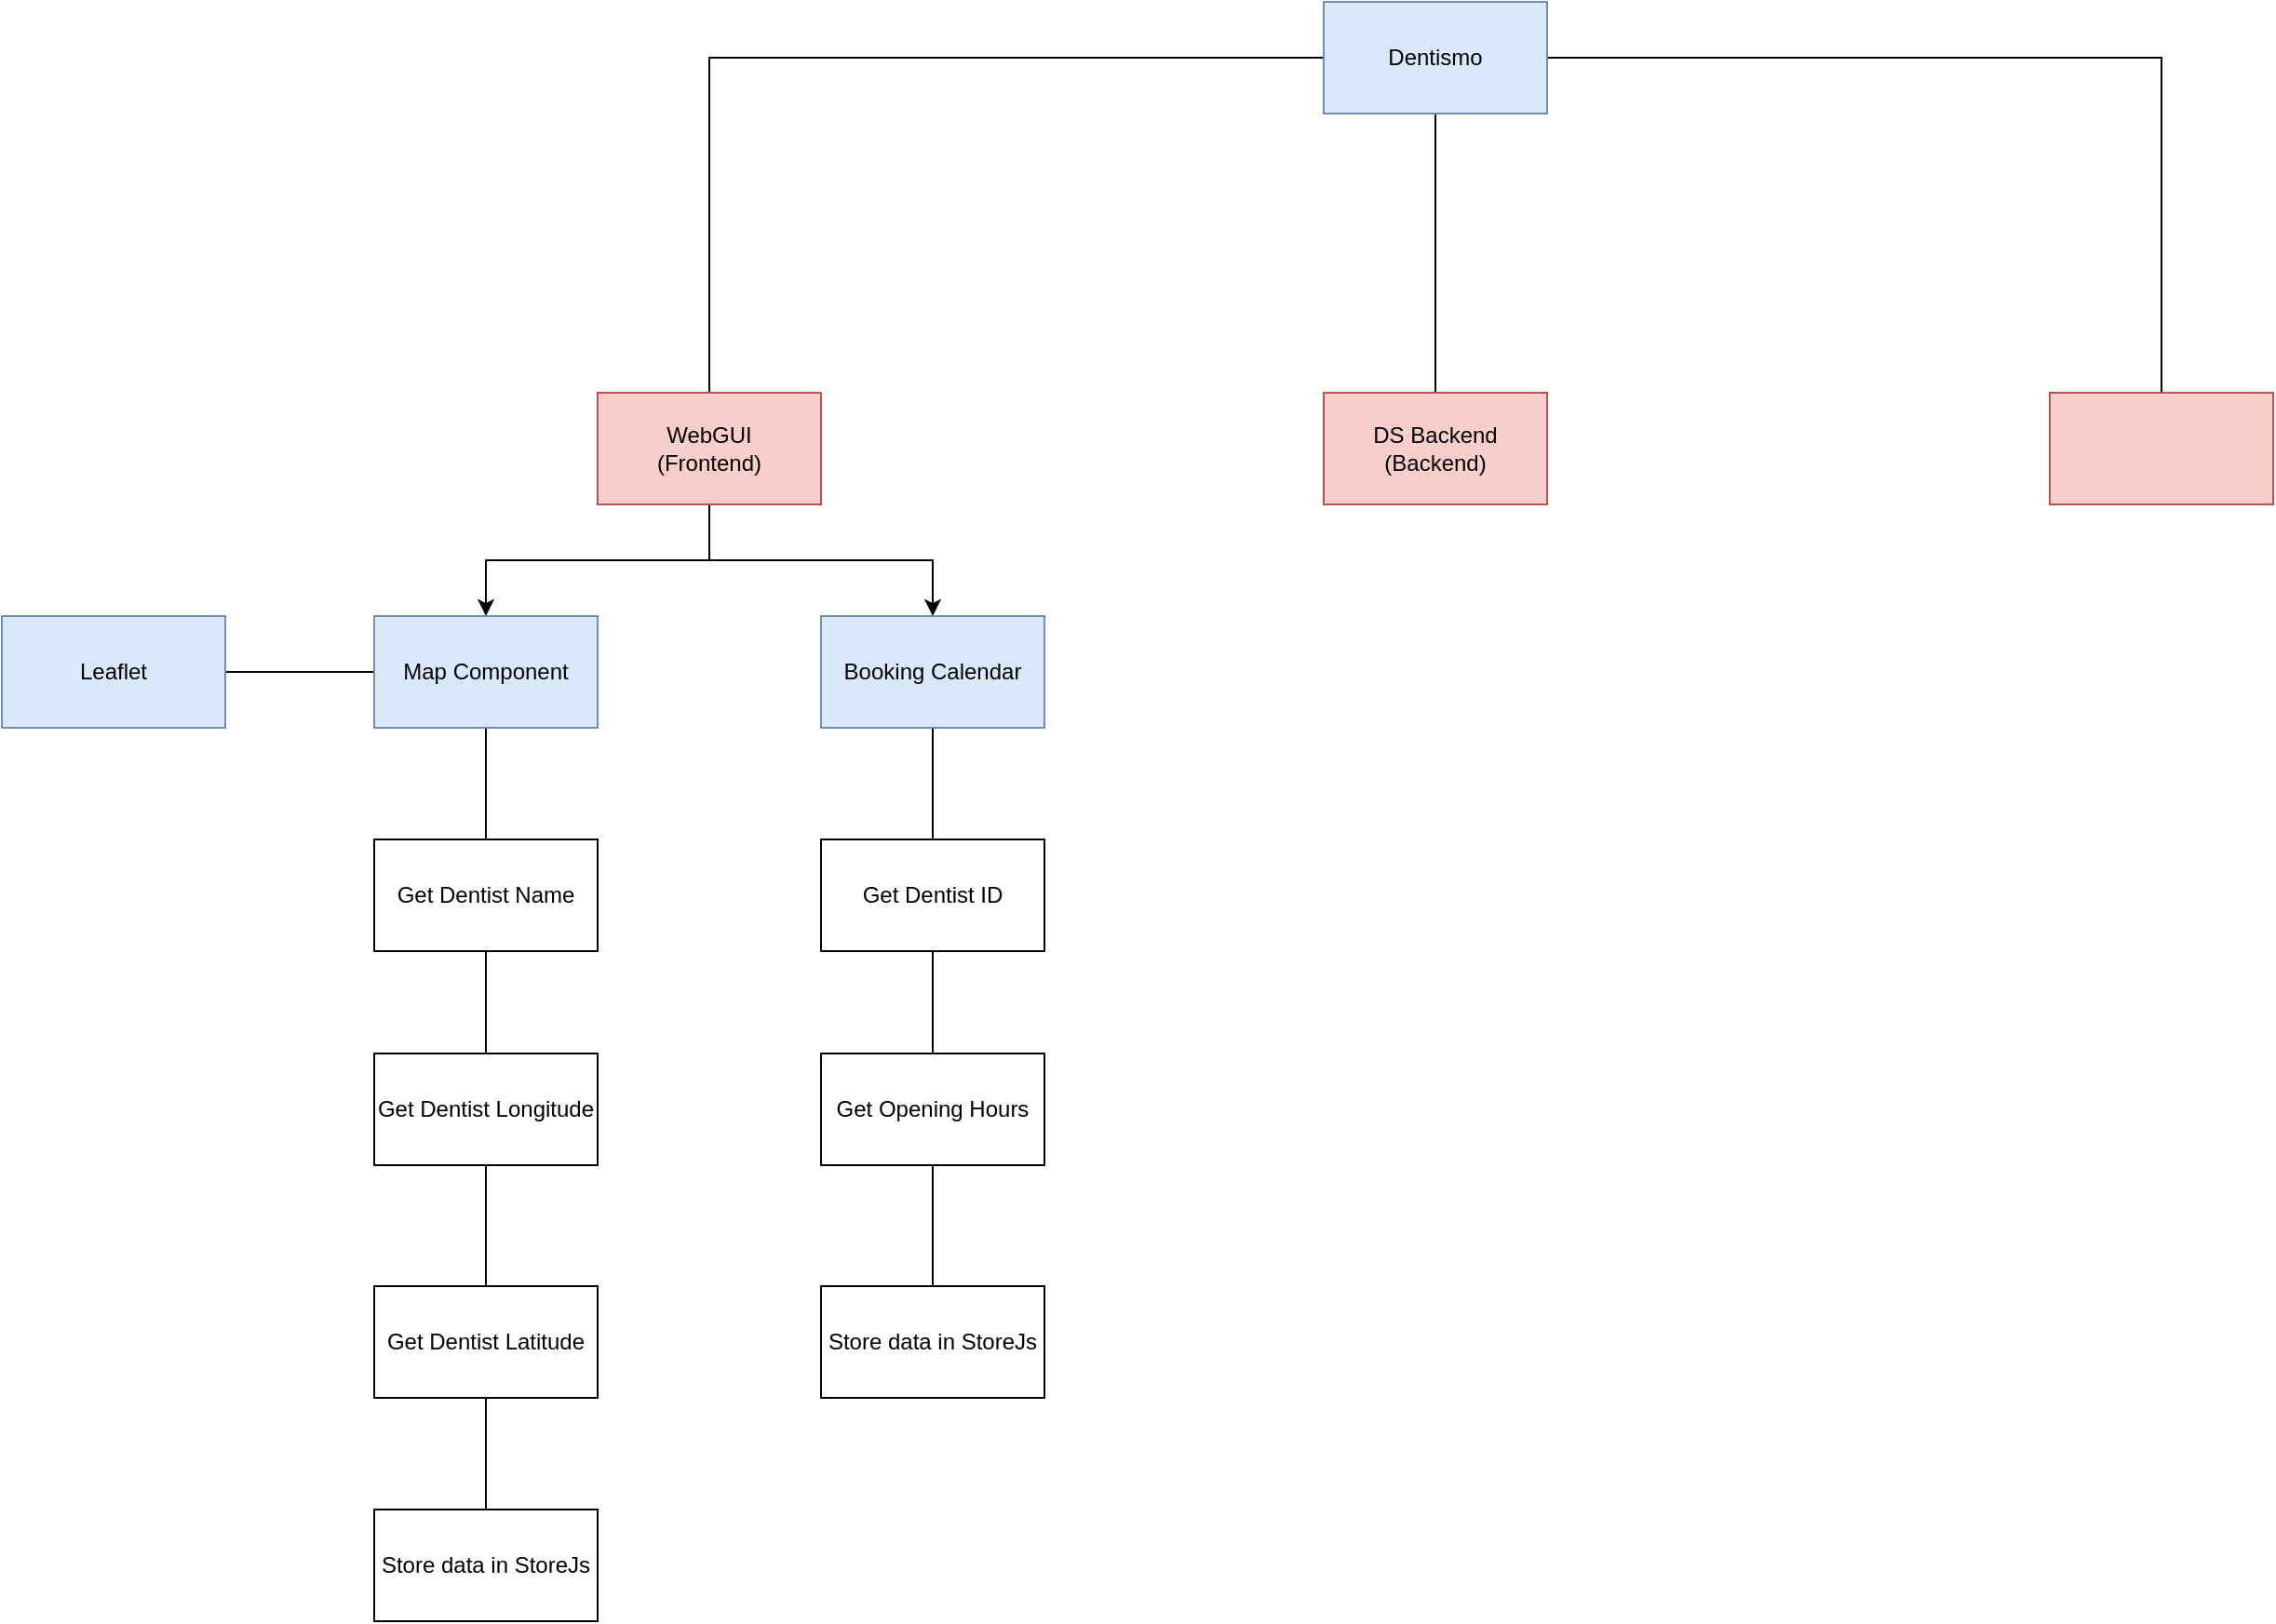 <mxfile version="16.0.2" type="device"><diagram id="MmOhTn0z7mn2AzuB_kh8" name="Page-1"><mxGraphModel dx="2952" dy="2392" grid="1" gridSize="10" guides="1" tooltips="1" connect="1" arrows="1" fold="1" page="1" pageScale="1" pageWidth="827" pageHeight="1169" math="0" shadow="0"><root><mxCell id="0"/><mxCell id="1" parent="0"/><mxCell id="5kbDw1aiqnezwe8v3NC9-27" style="edgeStyle=orthogonalEdgeStyle;rounded=0;orthogonalLoop=1;jettySize=auto;html=1;endArrow=none;endFill=0;" edge="1" parent="1" source="5kbDw1aiqnezwe8v3NC9-1" target="5kbDw1aiqnezwe8v3NC9-2"><mxGeometry relative="1" as="geometry"/></mxCell><mxCell id="5kbDw1aiqnezwe8v3NC9-28" style="edgeStyle=orthogonalEdgeStyle;rounded=0;orthogonalLoop=1;jettySize=auto;html=1;entryX=0.5;entryY=0;entryDx=0;entryDy=0;endArrow=none;endFill=0;" edge="1" parent="1" source="5kbDw1aiqnezwe8v3NC9-1" target="5kbDw1aiqnezwe8v3NC9-3"><mxGeometry relative="1" as="geometry"/></mxCell><mxCell id="5kbDw1aiqnezwe8v3NC9-29" style="edgeStyle=orthogonalEdgeStyle;rounded=0;orthogonalLoop=1;jettySize=auto;html=1;endArrow=none;endFill=0;" edge="1" parent="1" source="5kbDw1aiqnezwe8v3NC9-1" target="5kbDw1aiqnezwe8v3NC9-4"><mxGeometry relative="1" as="geometry"/></mxCell><mxCell id="5kbDw1aiqnezwe8v3NC9-1" value="Dentismo" style="rounded=0;whiteSpace=wrap;html=1;fillColor=#dae8fc;strokeColor=#6c8ebf;" vertex="1" parent="1"><mxGeometry x="360" y="-10" width="120" height="60" as="geometry"/></mxCell><mxCell id="5kbDw1aiqnezwe8v3NC9-8" style="edgeStyle=orthogonalEdgeStyle;rounded=0;orthogonalLoop=1;jettySize=auto;html=1;" edge="1" parent="1" source="5kbDw1aiqnezwe8v3NC9-2" target="5kbDw1aiqnezwe8v3NC9-6"><mxGeometry relative="1" as="geometry"/></mxCell><mxCell id="5kbDw1aiqnezwe8v3NC9-9" style="edgeStyle=orthogonalEdgeStyle;rounded=0;orthogonalLoop=1;jettySize=auto;html=1;entryX=0.5;entryY=0;entryDx=0;entryDy=0;" edge="1" parent="1" source="5kbDw1aiqnezwe8v3NC9-2" target="5kbDw1aiqnezwe8v3NC9-7"><mxGeometry relative="1" as="geometry"/></mxCell><mxCell id="5kbDw1aiqnezwe8v3NC9-2" value="WebGUI&lt;br&gt;(Frontend)" style="rounded=0;whiteSpace=wrap;html=1;fillColor=#f8cecc;strokeColor=#b85450;" vertex="1" parent="1"><mxGeometry x="-30" y="200" width="120" height="60" as="geometry"/></mxCell><mxCell id="5kbDw1aiqnezwe8v3NC9-3" value="DS Backend&lt;br&gt;(Backend)" style="rounded=0;whiteSpace=wrap;html=1;fillColor=#f8cecc;strokeColor=#b85450;" vertex="1" parent="1"><mxGeometry x="360" y="200" width="120" height="60" as="geometry"/></mxCell><mxCell id="5kbDw1aiqnezwe8v3NC9-4" value="" style="rounded=0;whiteSpace=wrap;html=1;fillColor=#f8cecc;strokeColor=#b85450;" vertex="1" parent="1"><mxGeometry x="750" y="200" width="120" height="60" as="geometry"/></mxCell><mxCell id="5kbDw1aiqnezwe8v3NC9-17" style="edgeStyle=orthogonalEdgeStyle;rounded=0;orthogonalLoop=1;jettySize=auto;html=1;endArrow=none;endFill=0;" edge="1" parent="1" source="5kbDw1aiqnezwe8v3NC9-6" target="5kbDw1aiqnezwe8v3NC9-10"><mxGeometry relative="1" as="geometry"/></mxCell><mxCell id="5kbDw1aiqnezwe8v3NC9-22" style="edgeStyle=orthogonalEdgeStyle;rounded=0;orthogonalLoop=1;jettySize=auto;html=1;endArrow=none;endFill=0;" edge="1" parent="1" source="5kbDw1aiqnezwe8v3NC9-6" target="5kbDw1aiqnezwe8v3NC9-12"><mxGeometry relative="1" as="geometry"/></mxCell><mxCell id="5kbDw1aiqnezwe8v3NC9-6" value="Map Component" style="rounded=0;whiteSpace=wrap;html=1;fillColor=#dae8fc;strokeColor=#6c8ebf;" vertex="1" parent="1"><mxGeometry x="-150" y="320" width="120" height="60" as="geometry"/></mxCell><mxCell id="5kbDw1aiqnezwe8v3NC9-20" style="edgeStyle=orthogonalEdgeStyle;rounded=0;orthogonalLoop=1;jettySize=auto;html=1;entryX=0.5;entryY=0;entryDx=0;entryDy=0;endArrow=none;endFill=0;" edge="1" parent="1" source="5kbDw1aiqnezwe8v3NC9-7" target="5kbDw1aiqnezwe8v3NC9-15"><mxGeometry relative="1" as="geometry"/></mxCell><mxCell id="5kbDw1aiqnezwe8v3NC9-7" value="Booking Calendar" style="rounded=0;whiteSpace=wrap;html=1;fillColor=#dae8fc;strokeColor=#6c8ebf;" vertex="1" parent="1"><mxGeometry x="90" y="320" width="120" height="60" as="geometry"/></mxCell><mxCell id="5kbDw1aiqnezwe8v3NC9-18" style="edgeStyle=orthogonalEdgeStyle;rounded=0;orthogonalLoop=1;jettySize=auto;html=1;endArrow=none;endFill=0;" edge="1" parent="1" source="5kbDw1aiqnezwe8v3NC9-10" target="5kbDw1aiqnezwe8v3NC9-13"><mxGeometry relative="1" as="geometry"/></mxCell><mxCell id="5kbDw1aiqnezwe8v3NC9-10" value="Get Dentist Name" style="rounded=0;whiteSpace=wrap;html=1;" vertex="1" parent="1"><mxGeometry x="-150" y="440" width="120" height="60" as="geometry"/></mxCell><mxCell id="5kbDw1aiqnezwe8v3NC9-12" value="Leaflet" style="rounded=0;whiteSpace=wrap;html=1;fillColor=#dae8fc;strokeColor=#6c8ebf;" vertex="1" parent="1"><mxGeometry x="-350" y="320" width="120" height="60" as="geometry"/></mxCell><mxCell id="5kbDw1aiqnezwe8v3NC9-19" style="edgeStyle=orthogonalEdgeStyle;rounded=0;orthogonalLoop=1;jettySize=auto;html=1;endArrow=none;endFill=0;" edge="1" parent="1" source="5kbDw1aiqnezwe8v3NC9-13" target="5kbDw1aiqnezwe8v3NC9-14"><mxGeometry relative="1" as="geometry"/></mxCell><mxCell id="5kbDw1aiqnezwe8v3NC9-13" value="Get Dentist Longitude" style="rounded=0;whiteSpace=wrap;html=1;" vertex="1" parent="1"><mxGeometry x="-150" y="555" width="120" height="60" as="geometry"/></mxCell><mxCell id="5kbDw1aiqnezwe8v3NC9-25" style="edgeStyle=orthogonalEdgeStyle;rounded=0;orthogonalLoop=1;jettySize=auto;html=1;endArrow=none;endFill=0;" edge="1" parent="1" source="5kbDw1aiqnezwe8v3NC9-14" target="5kbDw1aiqnezwe8v3NC9-23"><mxGeometry relative="1" as="geometry"/></mxCell><mxCell id="5kbDw1aiqnezwe8v3NC9-14" value="Get Dentist Latitude" style="rounded=0;whiteSpace=wrap;html=1;" vertex="1" parent="1"><mxGeometry x="-150" y="680" width="120" height="60" as="geometry"/></mxCell><mxCell id="5kbDw1aiqnezwe8v3NC9-21" style="edgeStyle=orthogonalEdgeStyle;rounded=0;orthogonalLoop=1;jettySize=auto;html=1;entryX=0.5;entryY=0;entryDx=0;entryDy=0;endArrow=none;endFill=0;" edge="1" parent="1" source="5kbDw1aiqnezwe8v3NC9-15" target="5kbDw1aiqnezwe8v3NC9-16"><mxGeometry relative="1" as="geometry"/></mxCell><mxCell id="5kbDw1aiqnezwe8v3NC9-15" value="Get Dentist ID" style="rounded=0;whiteSpace=wrap;html=1;" vertex="1" parent="1"><mxGeometry x="90" y="440" width="120" height="60" as="geometry"/></mxCell><mxCell id="5kbDw1aiqnezwe8v3NC9-26" style="edgeStyle=orthogonalEdgeStyle;rounded=0;orthogonalLoop=1;jettySize=auto;html=1;endArrow=none;endFill=0;" edge="1" parent="1" source="5kbDw1aiqnezwe8v3NC9-16" target="5kbDw1aiqnezwe8v3NC9-24"><mxGeometry relative="1" as="geometry"/></mxCell><mxCell id="5kbDw1aiqnezwe8v3NC9-16" value="Get Opening Hours" style="rounded=0;whiteSpace=wrap;html=1;" vertex="1" parent="1"><mxGeometry x="90" y="555" width="120" height="60" as="geometry"/></mxCell><mxCell id="5kbDw1aiqnezwe8v3NC9-23" value="Store data in StoreJs" style="rounded=0;whiteSpace=wrap;html=1;" vertex="1" parent="1"><mxGeometry x="-150" y="800" width="120" height="60" as="geometry"/></mxCell><mxCell id="5kbDw1aiqnezwe8v3NC9-24" value="Store data in StoreJs" style="rounded=0;whiteSpace=wrap;html=1;" vertex="1" parent="1"><mxGeometry x="90" y="680" width="120" height="60" as="geometry"/></mxCell></root></mxGraphModel></diagram></mxfile>